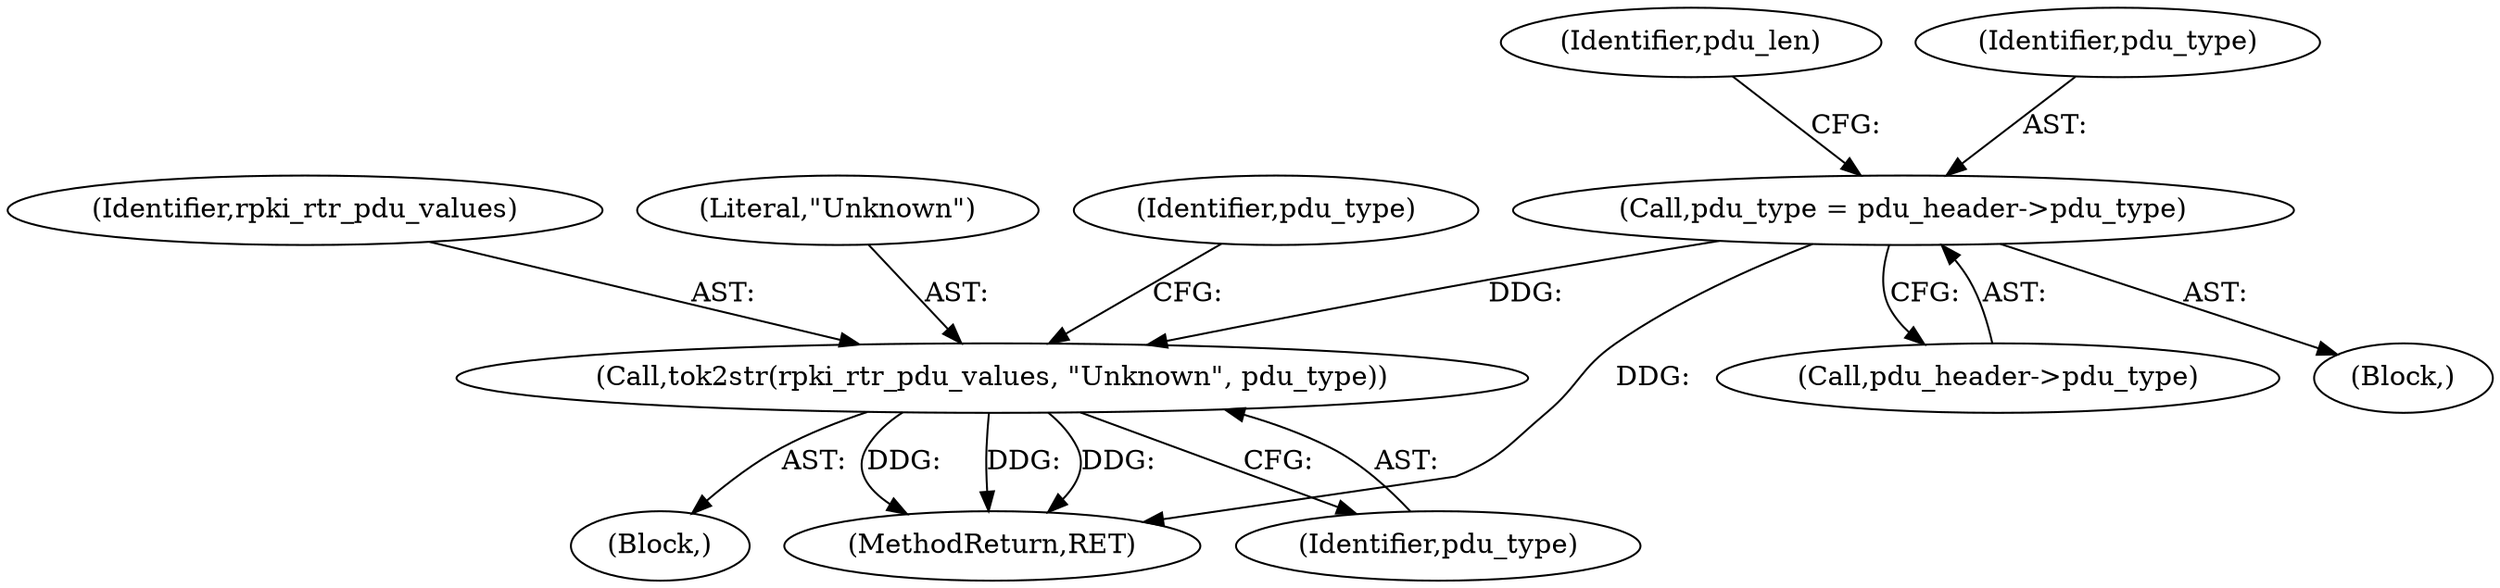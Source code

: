 digraph "0_tcpdump_83c64fce3a5226b080e535f5131a8a318f30e79b@pointer" {
"1000122" [label="(Call,pdu_type = pdu_header->pdu_type)"];
"1000153" [label="(Call,tok2str(rpki_rtr_pdu_values, \"Unknown\", pdu_type))"];
"1000154" [label="(Identifier,rpki_rtr_pdu_values)"];
"1000124" [label="(Call,pdu_header->pdu_type)"];
"1000153" [label="(Call,tok2str(rpki_rtr_pdu_values, \"Unknown\", pdu_type))"];
"1000155" [label="(Literal,\"Unknown\")"];
"1000111" [label="(Block,)"];
"1000152" [label="(Block,)"];
"1000128" [label="(Identifier,pdu_len)"];
"1000464" [label="(MethodReturn,RET)"];
"1000122" [label="(Call,pdu_type = pdu_header->pdu_type)"];
"1000156" [label="(Identifier,pdu_type)"];
"1000158" [label="(Identifier,pdu_type)"];
"1000123" [label="(Identifier,pdu_type)"];
"1000122" -> "1000111"  [label="AST: "];
"1000122" -> "1000124"  [label="CFG: "];
"1000123" -> "1000122"  [label="AST: "];
"1000124" -> "1000122"  [label="AST: "];
"1000128" -> "1000122"  [label="CFG: "];
"1000122" -> "1000464"  [label="DDG: "];
"1000122" -> "1000153"  [label="DDG: "];
"1000153" -> "1000152"  [label="AST: "];
"1000153" -> "1000156"  [label="CFG: "];
"1000154" -> "1000153"  [label="AST: "];
"1000155" -> "1000153"  [label="AST: "];
"1000156" -> "1000153"  [label="AST: "];
"1000158" -> "1000153"  [label="CFG: "];
"1000153" -> "1000464"  [label="DDG: "];
"1000153" -> "1000464"  [label="DDG: "];
"1000153" -> "1000464"  [label="DDG: "];
}
